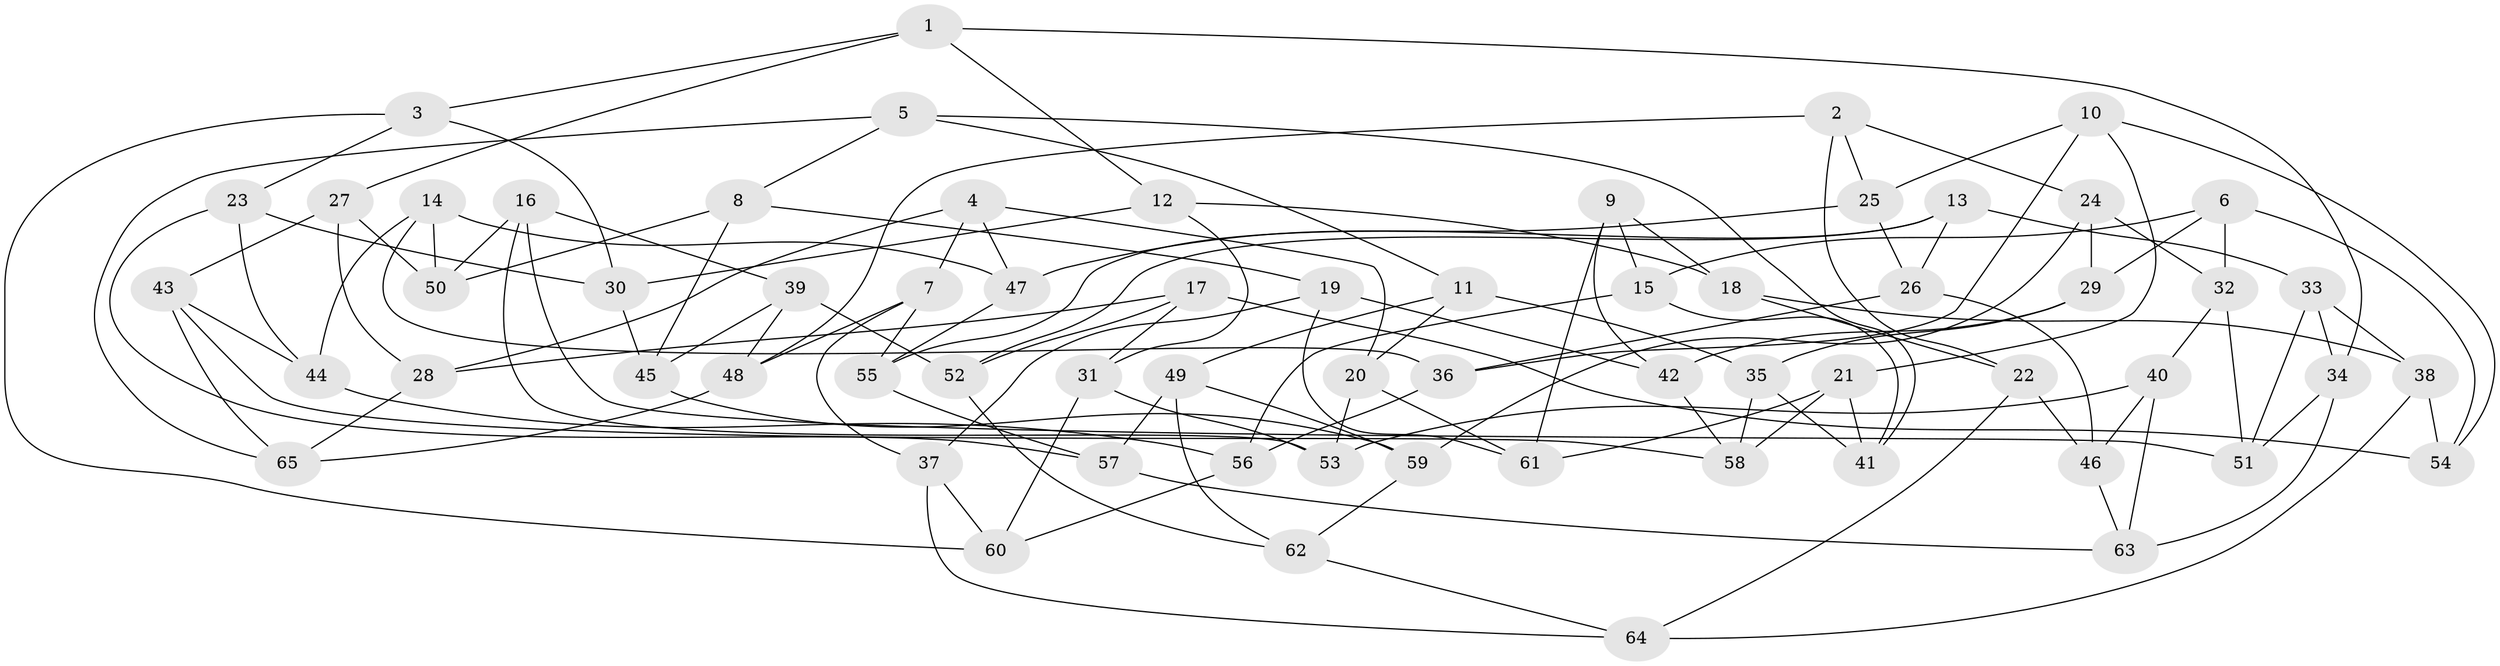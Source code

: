 // coarse degree distribution, {6: 0.35555555555555557, 5: 0.08888888888888889, 4: 0.5555555555555556}
// Generated by graph-tools (version 1.1) at 2025/24/03/03/25 07:24:28]
// undirected, 65 vertices, 130 edges
graph export_dot {
graph [start="1"]
  node [color=gray90,style=filled];
  1;
  2;
  3;
  4;
  5;
  6;
  7;
  8;
  9;
  10;
  11;
  12;
  13;
  14;
  15;
  16;
  17;
  18;
  19;
  20;
  21;
  22;
  23;
  24;
  25;
  26;
  27;
  28;
  29;
  30;
  31;
  32;
  33;
  34;
  35;
  36;
  37;
  38;
  39;
  40;
  41;
  42;
  43;
  44;
  45;
  46;
  47;
  48;
  49;
  50;
  51;
  52;
  53;
  54;
  55;
  56;
  57;
  58;
  59;
  60;
  61;
  62;
  63;
  64;
  65;
  1 -- 34;
  1 -- 27;
  1 -- 3;
  1 -- 12;
  2 -- 48;
  2 -- 25;
  2 -- 22;
  2 -- 24;
  3 -- 60;
  3 -- 30;
  3 -- 23;
  4 -- 47;
  4 -- 7;
  4 -- 20;
  4 -- 28;
  5 -- 41;
  5 -- 11;
  5 -- 65;
  5 -- 8;
  6 -- 15;
  6 -- 32;
  6 -- 54;
  6 -- 29;
  7 -- 48;
  7 -- 55;
  7 -- 37;
  8 -- 45;
  8 -- 50;
  8 -- 19;
  9 -- 18;
  9 -- 42;
  9 -- 15;
  9 -- 61;
  10 -- 36;
  10 -- 25;
  10 -- 54;
  10 -- 21;
  11 -- 49;
  11 -- 20;
  11 -- 35;
  12 -- 18;
  12 -- 30;
  12 -- 31;
  13 -- 52;
  13 -- 55;
  13 -- 33;
  13 -- 26;
  14 -- 47;
  14 -- 44;
  14 -- 50;
  14 -- 36;
  15 -- 41;
  15 -- 56;
  16 -- 39;
  16 -- 50;
  16 -- 51;
  16 -- 53;
  17 -- 31;
  17 -- 28;
  17 -- 54;
  17 -- 52;
  18 -- 38;
  18 -- 22;
  19 -- 42;
  19 -- 37;
  19 -- 61;
  20 -- 53;
  20 -- 61;
  21 -- 58;
  21 -- 41;
  21 -- 61;
  22 -- 46;
  22 -- 64;
  23 -- 57;
  23 -- 44;
  23 -- 30;
  24 -- 32;
  24 -- 29;
  24 -- 59;
  25 -- 26;
  25 -- 47;
  26 -- 46;
  26 -- 36;
  27 -- 28;
  27 -- 50;
  27 -- 43;
  28 -- 65;
  29 -- 35;
  29 -- 42;
  30 -- 45;
  31 -- 60;
  31 -- 53;
  32 -- 51;
  32 -- 40;
  33 -- 34;
  33 -- 51;
  33 -- 38;
  34 -- 51;
  34 -- 63;
  35 -- 58;
  35 -- 41;
  36 -- 56;
  37 -- 60;
  37 -- 64;
  38 -- 64;
  38 -- 54;
  39 -- 45;
  39 -- 48;
  39 -- 52;
  40 -- 53;
  40 -- 63;
  40 -- 46;
  42 -- 58;
  43 -- 65;
  43 -- 58;
  43 -- 44;
  44 -- 56;
  45 -- 59;
  46 -- 63;
  47 -- 55;
  48 -- 65;
  49 -- 57;
  49 -- 59;
  49 -- 62;
  52 -- 62;
  55 -- 57;
  56 -- 60;
  57 -- 63;
  59 -- 62;
  62 -- 64;
}

